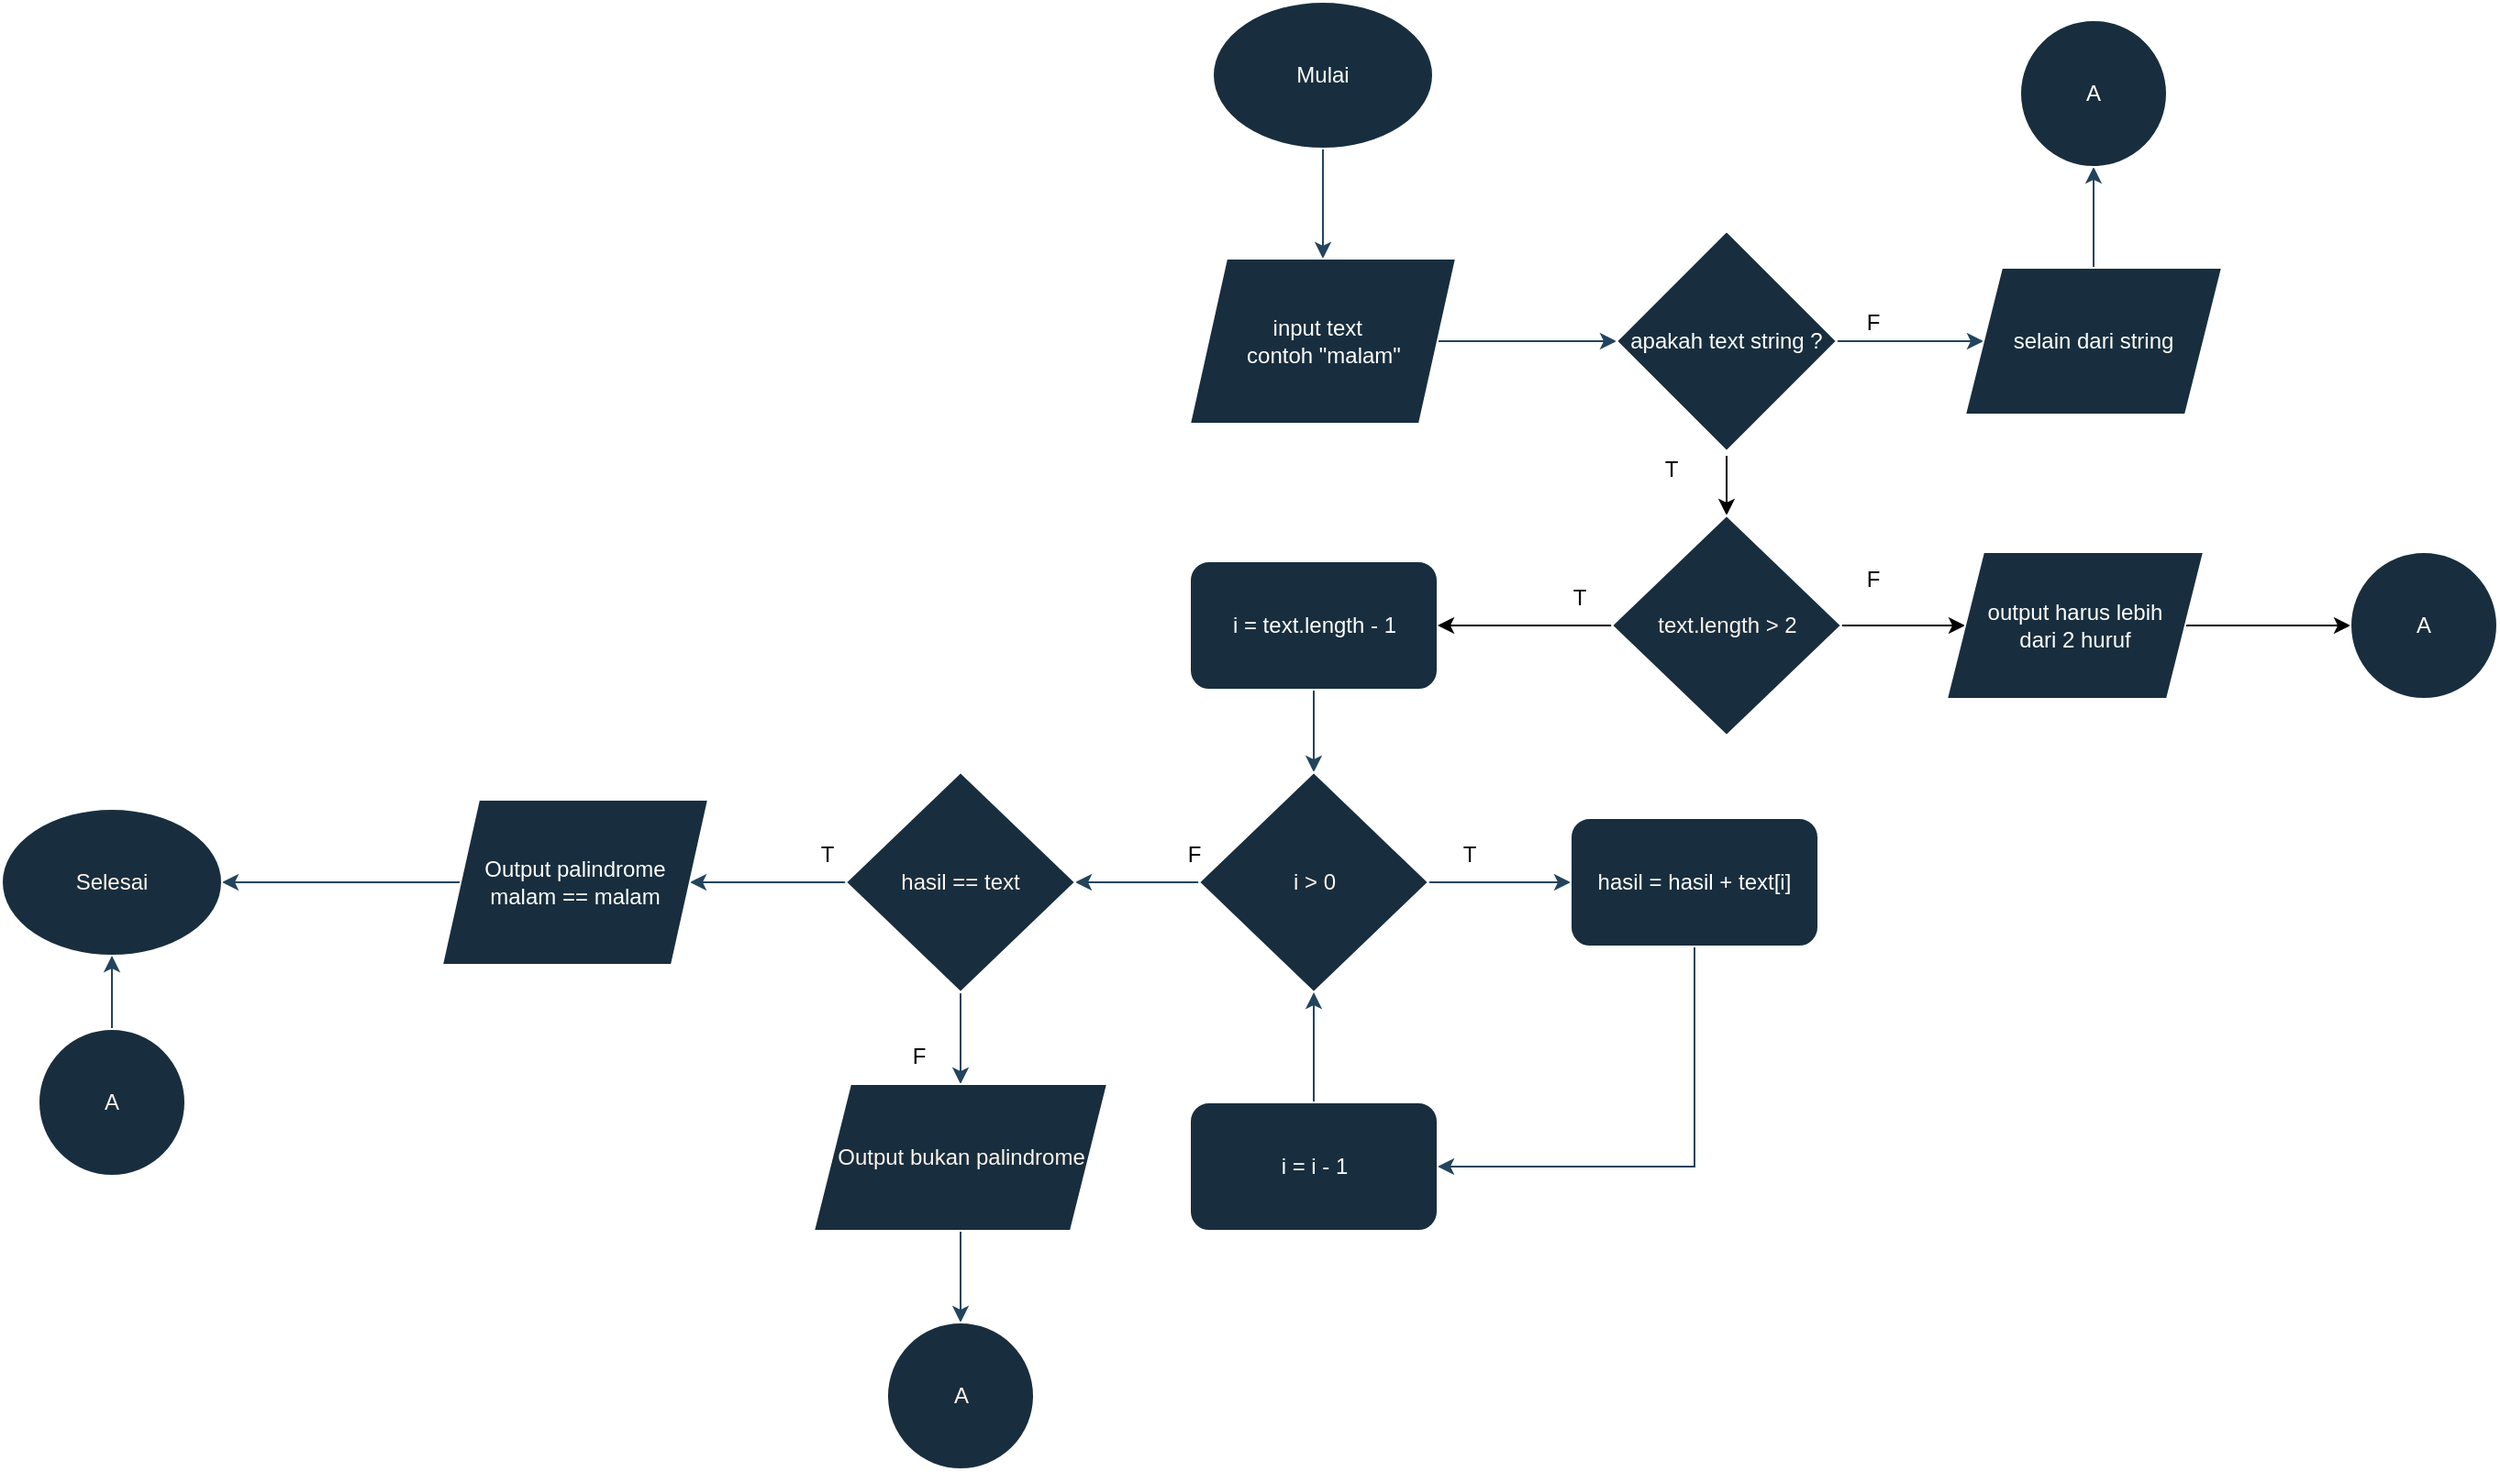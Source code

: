 <mxfile version="20.8.20" type="device"><diagram name="Page-1" id="iySTfWb453b99GN0KTw8"><mxGraphModel dx="1776" dy="509" grid="1" gridSize="10" guides="1" tooltips="1" connect="1" arrows="1" fold="1" page="1" pageScale="1" pageWidth="850" pageHeight="1100" background="none" math="0" shadow="0"><root><mxCell id="0"/><mxCell id="1" parent="0"/><mxCell id="K0ouhpGGRO5X4I391TYA-4" style="edgeStyle=orthogonalEdgeStyle;rounded=0;orthogonalLoop=1;jettySize=auto;html=1;exitX=0.5;exitY=1;exitDx=0;exitDy=0;entryX=0.5;entryY=0;entryDx=0;entryDy=0;strokeColor=#23445D;" parent="1" source="K0ouhpGGRO5X4I391TYA-2" target="K0ouhpGGRO5X4I391TYA-3" edge="1"><mxGeometry relative="1" as="geometry"/></mxCell><mxCell id="K0ouhpGGRO5X4I391TYA-2" value="Mulai" style="ellipse;whiteSpace=wrap;html=1;strokeColor=#FFFFFF;fontColor=#FFFFFF;fillColor=#182E3E;" parent="1" vertex="1"><mxGeometry x="310" y="20" width="120" height="80" as="geometry"/></mxCell><mxCell id="K0ouhpGGRO5X4I391TYA-6" style="edgeStyle=orthogonalEdgeStyle;rounded=0;orthogonalLoop=1;jettySize=auto;html=1;exitX=1;exitY=0.5;exitDx=0;exitDy=0;entryX=0;entryY=0.5;entryDx=0;entryDy=0;strokeColor=#23445D;" parent="1" source="K0ouhpGGRO5X4I391TYA-3" target="K0ouhpGGRO5X4I391TYA-5" edge="1"><mxGeometry relative="1" as="geometry"/></mxCell><mxCell id="K0ouhpGGRO5X4I391TYA-3" value="input text&amp;nbsp;&amp;nbsp;&lt;br&gt;contoh &quot;malam&quot;" style="shape=parallelogram;perimeter=parallelogramPerimeter;whiteSpace=wrap;html=1;fixedSize=1;strokeColor=#FFFFFF;fontColor=#FFFFFF;fillColor=#182E3E;" parent="1" vertex="1"><mxGeometry x="297.5" y="160" width="145" height="90" as="geometry"/></mxCell><mxCell id="K0ouhpGGRO5X4I391TYA-8" style="edgeStyle=orthogonalEdgeStyle;rounded=0;orthogonalLoop=1;jettySize=auto;html=1;exitX=1;exitY=0.5;exitDx=0;exitDy=0;entryX=0;entryY=0.5;entryDx=0;entryDy=0;strokeColor=#23445D;" parent="1" source="K0ouhpGGRO5X4I391TYA-5" target="K0ouhpGGRO5X4I391TYA-7" edge="1"><mxGeometry relative="1" as="geometry"/></mxCell><mxCell id="K0ouhpGGRO5X4I391TYA-5" value="apakah text string ?" style="rhombus;whiteSpace=wrap;html=1;strokeColor=#FFFFFF;fontColor=#FFFFFF;fillColor=#182E3E;" parent="1" vertex="1"><mxGeometry x="530" y="145" width="120" height="120" as="geometry"/></mxCell><mxCell id="K0ouhpGGRO5X4I391TYA-10" style="edgeStyle=orthogonalEdgeStyle;rounded=0;orthogonalLoop=1;jettySize=auto;html=1;exitX=0.5;exitY=0;exitDx=0;exitDy=0;entryX=0.5;entryY=1;entryDx=0;entryDy=0;strokeColor=#23445D;" parent="1" source="K0ouhpGGRO5X4I391TYA-7" target="K0ouhpGGRO5X4I391TYA-9" edge="1"><mxGeometry relative="1" as="geometry"/></mxCell><mxCell id="K0ouhpGGRO5X4I391TYA-7" value="selain dari string" style="shape=parallelogram;perimeter=parallelogramPerimeter;whiteSpace=wrap;html=1;fixedSize=1;strokeColor=#FFFFFF;fontColor=#FFFFFF;fillColor=#182E3E;" parent="1" vertex="1"><mxGeometry x="720" y="165" width="140" height="80" as="geometry"/></mxCell><mxCell id="K0ouhpGGRO5X4I391TYA-9" value="A" style="ellipse;whiteSpace=wrap;html=1;aspect=fixed;strokeColor=#FFFFFF;fontColor=#FFFFFF;fillColor=#182E3E;" parent="1" vertex="1"><mxGeometry x="750" y="30" width="80" height="80" as="geometry"/></mxCell><mxCell id="K0ouhpGGRO5X4I391TYA-16" style="edgeStyle=orthogonalEdgeStyle;rounded=0;orthogonalLoop=1;jettySize=auto;html=1;exitX=0.5;exitY=1;exitDx=0;exitDy=0;entryX=0.5;entryY=0;entryDx=0;entryDy=0;strokeColor=#23445D;fontColor=#000000;" parent="1" source="K0ouhpGGRO5X4I391TYA-11" target="K0ouhpGGRO5X4I391TYA-15" edge="1"><mxGeometry relative="1" as="geometry"/></mxCell><mxCell id="K0ouhpGGRO5X4I391TYA-11" value="i = text.length - 1" style="rounded=1;whiteSpace=wrap;html=1;strokeColor=#FFFFFF;fontColor=#FFFFFF;fillColor=#182E3E;" parent="1" vertex="1"><mxGeometry x="297.5" y="325" width="135" height="70" as="geometry"/></mxCell><mxCell id="uIpRbuOfgeQUeVf15JdB-11" style="edgeStyle=orthogonalEdgeStyle;rounded=0;orthogonalLoop=1;jettySize=auto;html=1;exitX=1;exitY=0.25;exitDx=0;exitDy=0;entryX=0.5;entryY=0;entryDx=0;entryDy=0;" parent="1" source="K0ouhpGGRO5X4I391TYA-13" target="uIpRbuOfgeQUeVf15JdB-2" edge="1"><mxGeometry relative="1" as="geometry"/></mxCell><mxCell id="K0ouhpGGRO5X4I391TYA-13" value="&lt;font color=&quot;#000000&quot;&gt;T&lt;/font&gt;" style="text;strokeColor=none;align=center;fillColor=none;html=1;verticalAlign=middle;whiteSpace=wrap;rounded=0;fontColor=#FFFFFF;" parent="1" vertex="1"><mxGeometry x="530" y="260" width="60" height="30" as="geometry"/></mxCell><mxCell id="K0ouhpGGRO5X4I391TYA-14" value="&lt;font color=&quot;#000000&quot;&gt;F&lt;/font&gt;" style="text;strokeColor=none;align=center;fillColor=none;html=1;verticalAlign=middle;whiteSpace=wrap;rounded=0;fontColor=#FFFFFF;" parent="1" vertex="1"><mxGeometry x="640" y="180" width="60" height="30" as="geometry"/></mxCell><mxCell id="K0ouhpGGRO5X4I391TYA-19" style="edgeStyle=orthogonalEdgeStyle;rounded=0;orthogonalLoop=1;jettySize=auto;html=1;exitX=1;exitY=0.5;exitDx=0;exitDy=0;entryX=0;entryY=0.5;entryDx=0;entryDy=0;strokeColor=#23445D;fontColor=#FFF4ED;" parent="1" source="K0ouhpGGRO5X4I391TYA-15" target="K0ouhpGGRO5X4I391TYA-18" edge="1"><mxGeometry relative="1" as="geometry"/></mxCell><mxCell id="K0ouhpGGRO5X4I391TYA-27" style="edgeStyle=orthogonalEdgeStyle;rounded=0;orthogonalLoop=1;jettySize=auto;html=1;exitX=0;exitY=0.5;exitDx=0;exitDy=0;entryX=1;entryY=0.5;entryDx=0;entryDy=0;strokeColor=#23445D;fontColor=#FFF4ED;" parent="1" source="K0ouhpGGRO5X4I391TYA-15" target="K0ouhpGGRO5X4I391TYA-26" edge="1"><mxGeometry relative="1" as="geometry"/></mxCell><mxCell id="K0ouhpGGRO5X4I391TYA-15" value="&lt;font color=&quot;#fff4ed&quot;&gt;i &amp;gt; 0&lt;br&gt;&lt;/font&gt;" style="rhombus;whiteSpace=wrap;html=1;strokeColor=#FFFFFF;fontColor=#000000;fillColor=#182E3E;" parent="1" vertex="1"><mxGeometry x="302.5" y="440" width="125" height="120" as="geometry"/></mxCell><mxCell id="K0ouhpGGRO5X4I391TYA-21" style="edgeStyle=orthogonalEdgeStyle;rounded=0;orthogonalLoop=1;jettySize=auto;html=1;exitX=0.5;exitY=1;exitDx=0;exitDy=0;entryX=1;entryY=0.5;entryDx=0;entryDy=0;strokeColor=#23445D;fontColor=#FFF4ED;" parent="1" source="K0ouhpGGRO5X4I391TYA-18" target="K0ouhpGGRO5X4I391TYA-20" edge="1"><mxGeometry relative="1" as="geometry"/></mxCell><mxCell id="K0ouhpGGRO5X4I391TYA-18" value="hasil = hasil + text[i]" style="rounded=1;whiteSpace=wrap;html=1;strokeColor=#FFFFFF;fontColor=#FFFFFF;fillColor=#182E3E;" parent="1" vertex="1"><mxGeometry x="505" y="465" width="135" height="70" as="geometry"/></mxCell><mxCell id="K0ouhpGGRO5X4I391TYA-22" style="edgeStyle=orthogonalEdgeStyle;rounded=0;orthogonalLoop=1;jettySize=auto;html=1;exitX=0.5;exitY=0;exitDx=0;exitDy=0;strokeColor=#23445D;fontColor=#FFF4ED;" parent="1" source="K0ouhpGGRO5X4I391TYA-20" target="K0ouhpGGRO5X4I391TYA-15" edge="1"><mxGeometry relative="1" as="geometry"/></mxCell><mxCell id="K0ouhpGGRO5X4I391TYA-20" value="i = i - 1" style="rounded=1;whiteSpace=wrap;html=1;strokeColor=#FFFFFF;fontColor=#FFFFFF;fillColor=#182E3E;" parent="1" vertex="1"><mxGeometry x="297.5" y="620" width="135" height="70" as="geometry"/></mxCell><mxCell id="K0ouhpGGRO5X4I391TYA-31" style="edgeStyle=orthogonalEdgeStyle;rounded=0;orthogonalLoop=1;jettySize=auto;html=1;exitX=0;exitY=0.5;exitDx=0;exitDy=0;entryX=1;entryY=0.5;entryDx=0;entryDy=0;strokeColor=#23445D;fontColor=#FFF4ED;" parent="1" source="K0ouhpGGRO5X4I391TYA-26" target="K0ouhpGGRO5X4I391TYA-29" edge="1"><mxGeometry relative="1" as="geometry"/></mxCell><mxCell id="K0ouhpGGRO5X4I391TYA-35" style="edgeStyle=orthogonalEdgeStyle;rounded=0;orthogonalLoop=1;jettySize=auto;html=1;exitX=0.5;exitY=1;exitDx=0;exitDy=0;strokeColor=#23445D;fontColor=#FFF4ED;" parent="1" source="K0ouhpGGRO5X4I391TYA-26" target="K0ouhpGGRO5X4I391TYA-34" edge="1"><mxGeometry relative="1" as="geometry"/></mxCell><mxCell id="K0ouhpGGRO5X4I391TYA-26" value="&lt;font color=&quot;#fff4ed&quot;&gt;hasil == text&lt;br&gt;&lt;/font&gt;" style="rhombus;whiteSpace=wrap;html=1;strokeColor=#FFFFFF;fontColor=#000000;fillColor=#182E3E;" parent="1" vertex="1"><mxGeometry x="110" y="440" width="125" height="120" as="geometry"/></mxCell><mxCell id="K0ouhpGGRO5X4I391TYA-33" style="edgeStyle=orthogonalEdgeStyle;rounded=0;orthogonalLoop=1;jettySize=auto;html=1;exitX=0;exitY=0.5;exitDx=0;exitDy=0;entryX=1;entryY=0.5;entryDx=0;entryDy=0;strokeColor=#23445D;fontColor=#FFF4ED;" parent="1" source="K0ouhpGGRO5X4I391TYA-29" target="K0ouhpGGRO5X4I391TYA-32" edge="1"><mxGeometry relative="1" as="geometry"/></mxCell><mxCell id="K0ouhpGGRO5X4I391TYA-29" value="Output palindrome&lt;br&gt;malam == malam" style="shape=parallelogram;perimeter=parallelogramPerimeter;whiteSpace=wrap;html=1;fixedSize=1;strokeColor=#FFFFFF;fontColor=#FFFFFF;fillColor=#182E3E;" parent="1" vertex="1"><mxGeometry x="-110" y="455" width="145" height="90" as="geometry"/></mxCell><mxCell id="K0ouhpGGRO5X4I391TYA-32" value="Selesai" style="ellipse;whiteSpace=wrap;html=1;strokeColor=#FFFFFF;fontColor=#FFF4ED;fillColor=#182E3E;" parent="1" vertex="1"><mxGeometry x="-350" y="460" width="120" height="80" as="geometry"/></mxCell><mxCell id="K0ouhpGGRO5X4I391TYA-40" style="edgeStyle=orthogonalEdgeStyle;rounded=0;orthogonalLoop=1;jettySize=auto;html=1;exitX=0.5;exitY=1;exitDx=0;exitDy=0;entryX=0.5;entryY=0;entryDx=0;entryDy=0;strokeColor=#23445D;fontColor=#FFF4ED;" parent="1" source="K0ouhpGGRO5X4I391TYA-34" target="K0ouhpGGRO5X4I391TYA-39" edge="1"><mxGeometry relative="1" as="geometry"/></mxCell><mxCell id="K0ouhpGGRO5X4I391TYA-34" value="Output bukan palindrome" style="shape=parallelogram;perimeter=parallelogramPerimeter;whiteSpace=wrap;html=1;fixedSize=1;strokeColor=#FFFFFF;fontColor=#FFF4ED;fillColor=#182E3E;" parent="1" vertex="1"><mxGeometry x="92.5" y="610" width="160" height="80" as="geometry"/></mxCell><mxCell id="K0ouhpGGRO5X4I391TYA-36" value="&lt;font color=&quot;#000000&quot;&gt;T&lt;/font&gt;" style="text;strokeColor=none;align=center;fillColor=none;html=1;verticalAlign=middle;whiteSpace=wrap;rounded=0;fontColor=#FFFFFF;" parent="1" vertex="1"><mxGeometry x="70" y="470" width="60" height="30" as="geometry"/></mxCell><mxCell id="K0ouhpGGRO5X4I391TYA-37" value="&lt;font color=&quot;#000000&quot;&gt;F&lt;/font&gt;" style="text;strokeColor=none;align=center;fillColor=none;html=1;verticalAlign=middle;whiteSpace=wrap;rounded=0;fontColor=#FFFFFF;" parent="1" vertex="1"><mxGeometry x="120" y="580" width="60" height="30" as="geometry"/></mxCell><mxCell id="K0ouhpGGRO5X4I391TYA-41" style="edgeStyle=orthogonalEdgeStyle;rounded=0;orthogonalLoop=1;jettySize=auto;html=1;entryX=0.5;entryY=1;entryDx=0;entryDy=0;strokeColor=#23445D;fontColor=#FFF4ED;" parent="1" source="K0ouhpGGRO5X4I391TYA-38" target="K0ouhpGGRO5X4I391TYA-32" edge="1"><mxGeometry relative="1" as="geometry"/></mxCell><mxCell id="K0ouhpGGRO5X4I391TYA-38" value="A" style="ellipse;whiteSpace=wrap;html=1;aspect=fixed;strokeColor=#FFFFFF;fontColor=#FFF4ED;fillColor=#182E3E;" parent="1" vertex="1"><mxGeometry x="-330" y="580" width="80" height="80" as="geometry"/></mxCell><mxCell id="K0ouhpGGRO5X4I391TYA-39" value="A" style="ellipse;whiteSpace=wrap;html=1;aspect=fixed;strokeColor=#FFFFFF;fontColor=#FFF4ED;fillColor=#182E3E;" parent="1" vertex="1"><mxGeometry x="132.5" y="740" width="80" height="80" as="geometry"/></mxCell><mxCell id="uIpRbuOfgeQUeVf15JdB-4" style="edgeStyle=orthogonalEdgeStyle;rounded=0;orthogonalLoop=1;jettySize=auto;html=1;exitX=0;exitY=0.5;exitDx=0;exitDy=0;" parent="1" source="uIpRbuOfgeQUeVf15JdB-2" target="K0ouhpGGRO5X4I391TYA-11" edge="1"><mxGeometry relative="1" as="geometry"/></mxCell><mxCell id="uIpRbuOfgeQUeVf15JdB-8" style="edgeStyle=orthogonalEdgeStyle;rounded=0;orthogonalLoop=1;jettySize=auto;html=1;exitX=1;exitY=0.5;exitDx=0;exitDy=0;entryX=0;entryY=0.5;entryDx=0;entryDy=0;" parent="1" source="uIpRbuOfgeQUeVf15JdB-2" target="uIpRbuOfgeQUeVf15JdB-7" edge="1"><mxGeometry relative="1" as="geometry"/></mxCell><mxCell id="uIpRbuOfgeQUeVf15JdB-2" value="&lt;font color=&quot;#fff4ed&quot;&gt;text.length &amp;gt; 2&lt;br&gt;&lt;/font&gt;" style="rhombus;whiteSpace=wrap;html=1;strokeColor=#FFFFFF;fontColor=#000000;fillColor=#182E3E;" parent="1" vertex="1"><mxGeometry x="527.5" y="300" width="125" height="120" as="geometry"/></mxCell><mxCell id="uIpRbuOfgeQUeVf15JdB-5" value="&lt;font color=&quot;#000000&quot;&gt;T&lt;/font&gt;" style="text;strokeColor=none;align=center;fillColor=none;html=1;verticalAlign=middle;whiteSpace=wrap;rounded=0;fontColor=#FFFFFF;" parent="1" vertex="1"><mxGeometry x="480" y="330" width="60" height="30" as="geometry"/></mxCell><mxCell id="uIpRbuOfgeQUeVf15JdB-6" value="&lt;font color=&quot;#000000&quot;&gt;F&lt;/font&gt;" style="text;strokeColor=none;align=center;fillColor=none;html=1;verticalAlign=middle;whiteSpace=wrap;rounded=0;fontColor=#FFFFFF;" parent="1" vertex="1"><mxGeometry x="640" y="320" width="60" height="30" as="geometry"/></mxCell><mxCell id="uIpRbuOfgeQUeVf15JdB-10" style="edgeStyle=orthogonalEdgeStyle;rounded=0;orthogonalLoop=1;jettySize=auto;html=1;exitX=1;exitY=0.5;exitDx=0;exitDy=0;entryX=0;entryY=0.5;entryDx=0;entryDy=0;" parent="1" source="uIpRbuOfgeQUeVf15JdB-7" target="uIpRbuOfgeQUeVf15JdB-9" edge="1"><mxGeometry relative="1" as="geometry"/></mxCell><mxCell id="uIpRbuOfgeQUeVf15JdB-7" value="output harus lebih&lt;br&gt;dari 2 huruf" style="shape=parallelogram;perimeter=parallelogramPerimeter;whiteSpace=wrap;html=1;fixedSize=1;strokeColor=#FFFFFF;fontColor=#FFFFFF;fillColor=#182E3E;" parent="1" vertex="1"><mxGeometry x="710" y="320" width="140" height="80" as="geometry"/></mxCell><mxCell id="uIpRbuOfgeQUeVf15JdB-9" value="A" style="ellipse;whiteSpace=wrap;html=1;aspect=fixed;strokeColor=#FFFFFF;fontColor=#FFFFFF;fillColor=#182E3E;" parent="1" vertex="1"><mxGeometry x="930" y="320" width="80" height="80" as="geometry"/></mxCell><mxCell id="uIpRbuOfgeQUeVf15JdB-12" value="&lt;font color=&quot;#000000&quot;&gt;T&lt;/font&gt;" style="text;strokeColor=none;align=center;fillColor=none;html=1;verticalAlign=middle;whiteSpace=wrap;rounded=0;fontColor=#FFFFFF;" parent="1" vertex="1"><mxGeometry x="420" y="470" width="60" height="30" as="geometry"/></mxCell><mxCell id="uIpRbuOfgeQUeVf15JdB-13" value="&lt;font color=&quot;#000000&quot;&gt;F&lt;/font&gt;" style="text;strokeColor=none;align=center;fillColor=none;html=1;verticalAlign=middle;whiteSpace=wrap;rounded=0;fontColor=#FFFFFF;" parent="1" vertex="1"><mxGeometry x="270" y="470" width="60" height="30" as="geometry"/></mxCell></root></mxGraphModel></diagram></mxfile>